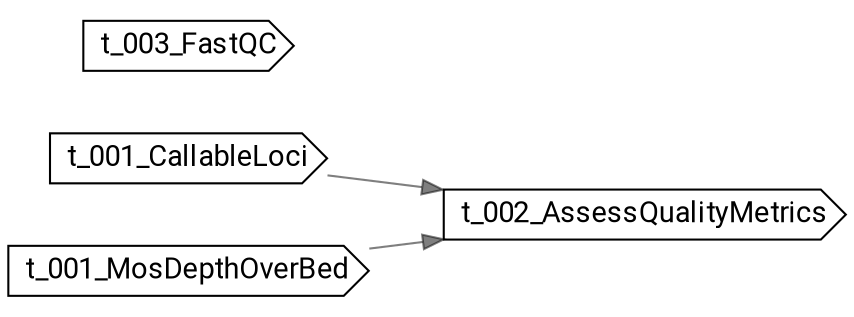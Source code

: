 // QCAssessmentDepthBased
digraph {
	compound=true rankdir=LR
	node [fontname=Roboto]
	edge [color="#00000080"]
	"call-t_001_CallableLoci" [label=t_001_CallableLoci shape=cds]
	"call-t_001_MosDepthOverBed" [label=t_001_MosDepthOverBed shape=cds]
	"call-t_002_AssessQualityMetrics" [label=t_002_AssessQualityMetrics shape=cds]
	"call-t_003_FastQC" [label=t_003_FastQC shape=cds]
	"call-t_001_CallableLoci" -> "call-t_002_AssessQualityMetrics"
	"call-t_001_MosDepthOverBed" -> "call-t_002_AssessQualityMetrics"
}
